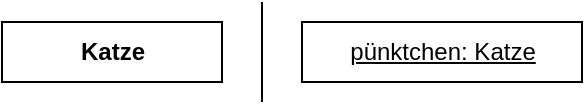 <mxfile version="12.3.1" type="device" pages="1"><diagram id="QysOFV5IprV2MCWw1Rmz" name="Page-1"><mxGraphModel dx="1422" dy="921" grid="1" gridSize="10" guides="1" tooltips="1" connect="1" arrows="1" fold="1" page="1" pageScale="1" pageWidth="827" pageHeight="1169" math="0" shadow="0"><root><mxCell id="0"/><mxCell id="1" parent="0"/><mxCell id="qB4cJxWdBwDwS4S5cY-E-2" value="pünktchen: Katze" style="html=1;fontStyle=4" vertex="1" parent="1"><mxGeometry x="170" y="20" width="140" height="30" as="geometry"/></mxCell><mxCell id="qB4cJxWdBwDwS4S5cY-E-3" value="Katze" style="html=1;fontStyle=1" vertex="1" parent="1"><mxGeometry x="20" y="20" width="110" height="30" as="geometry"/></mxCell><mxCell id="qB4cJxWdBwDwS4S5cY-E-11" value="" style="line;strokeWidth=1;fillColor=none;align=left;verticalAlign=middle;spacingTop=-1;spacingLeft=3;spacingRight=3;rotatable=0;labelPosition=right;points=[];portConstraint=eastwest;direction=south;" vertex="1" parent="1"><mxGeometry x="146" y="10" width="8" height="50" as="geometry"/></mxCell></root></mxGraphModel></diagram></mxfile>